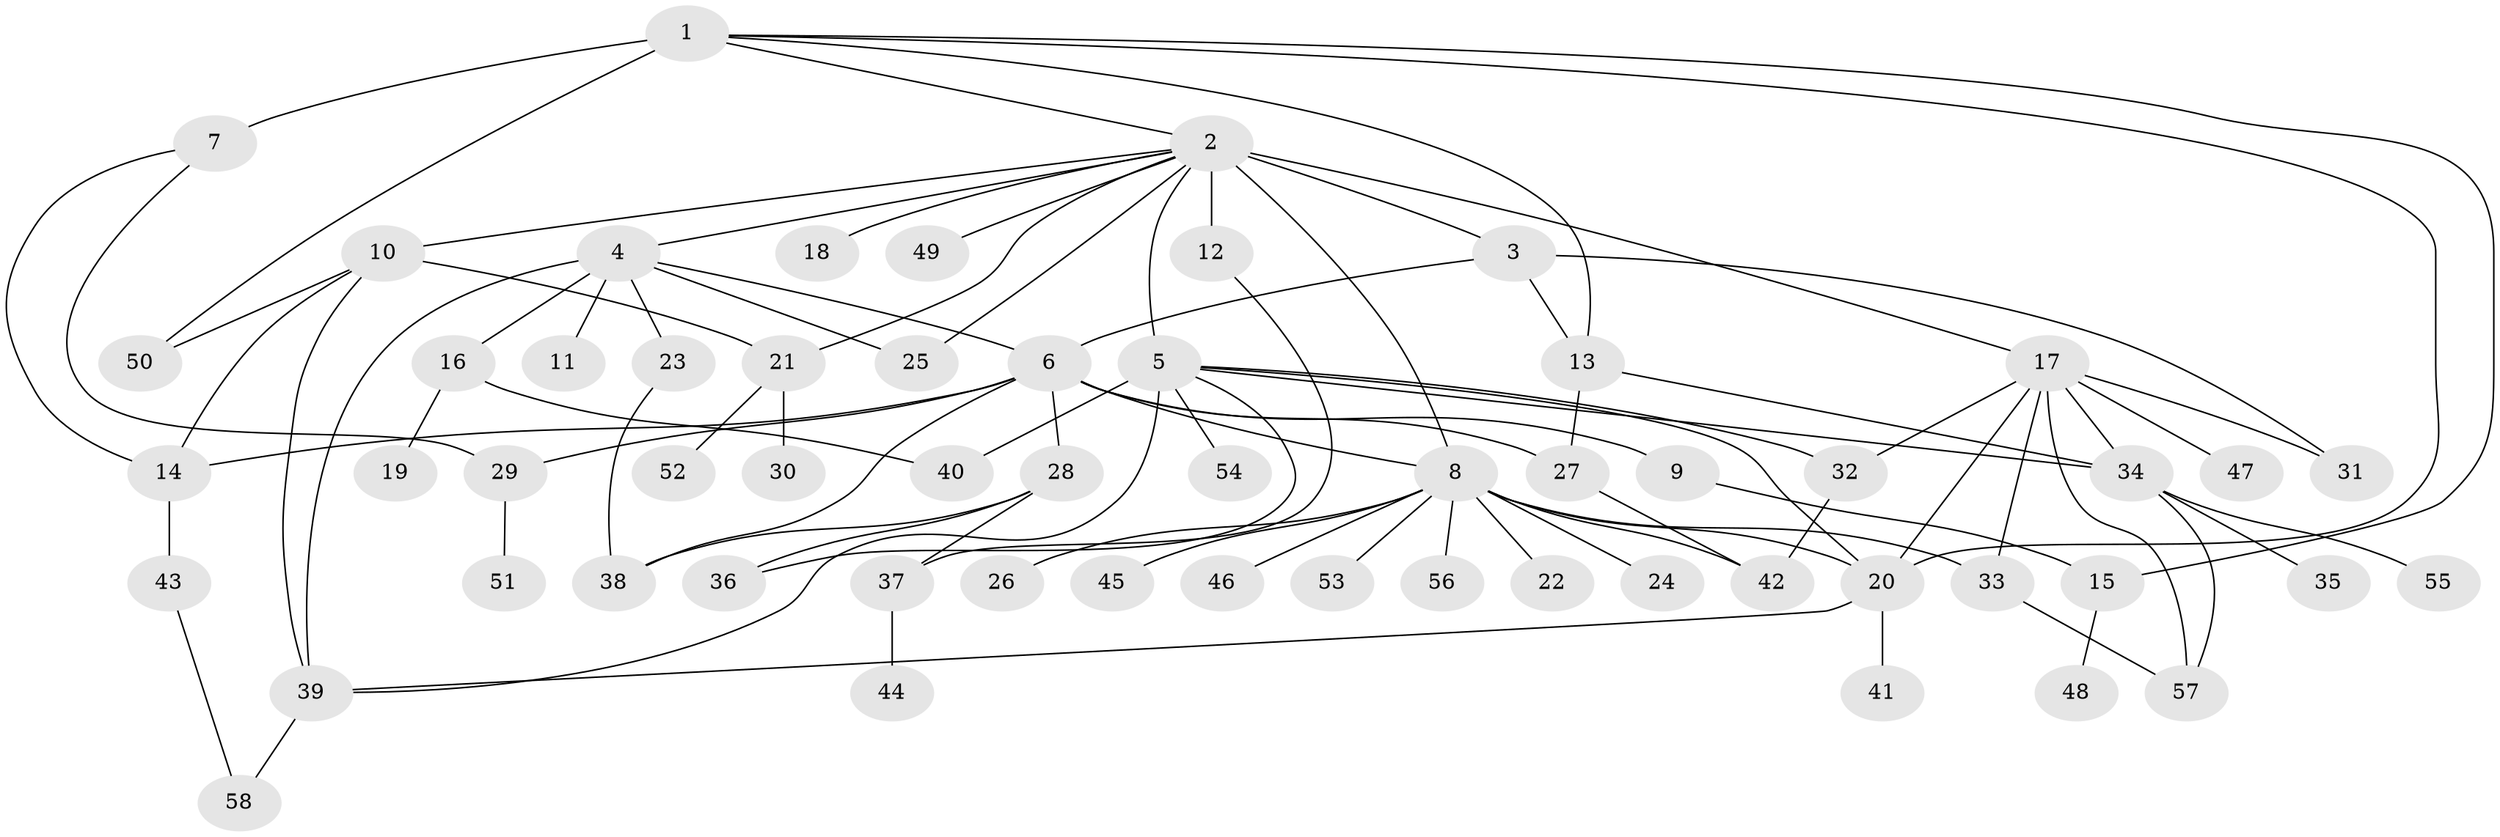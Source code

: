 // original degree distribution, {9: 0.008695652173913044, 21: 0.008695652173913044, 5: 0.02608695652173913, 11: 0.008695652173913044, 13: 0.008695652173913044, 4: 0.06956521739130435, 1: 0.5652173913043478, 14: 0.008695652173913044, 8: 0.008695652173913044, 2: 0.1391304347826087, 6: 0.034782608695652174, 3: 0.0782608695652174, 10: 0.008695652173913044, 7: 0.02608695652173913}
// Generated by graph-tools (version 1.1) at 2025/50/03/04/25 22:50:44]
// undirected, 58 vertices, 89 edges
graph export_dot {
  node [color=gray90,style=filled];
  1;
  2;
  3;
  4;
  5;
  6;
  7;
  8;
  9;
  10;
  11;
  12;
  13;
  14;
  15;
  16;
  17;
  18;
  19;
  20;
  21;
  22;
  23;
  24;
  25;
  26;
  27;
  28;
  29;
  30;
  31;
  32;
  33;
  34;
  35;
  36;
  37;
  38;
  39;
  40;
  41;
  42;
  43;
  44;
  45;
  46;
  47;
  48;
  49;
  50;
  51;
  52;
  53;
  54;
  55;
  56;
  57;
  58;
  1 -- 2 [weight=1.0];
  1 -- 7 [weight=3.0];
  1 -- 13 [weight=1.0];
  1 -- 15 [weight=1.0];
  1 -- 20 [weight=1.0];
  1 -- 50 [weight=1.0];
  2 -- 3 [weight=1.0];
  2 -- 4 [weight=1.0];
  2 -- 5 [weight=1.0];
  2 -- 8 [weight=1.0];
  2 -- 10 [weight=1.0];
  2 -- 12 [weight=7.0];
  2 -- 17 [weight=1.0];
  2 -- 18 [weight=1.0];
  2 -- 21 [weight=1.0];
  2 -- 25 [weight=1.0];
  2 -- 49 [weight=1.0];
  3 -- 6 [weight=1.0];
  3 -- 13 [weight=1.0];
  3 -- 31 [weight=1.0];
  4 -- 6 [weight=1.0];
  4 -- 11 [weight=2.0];
  4 -- 16 [weight=1.0];
  4 -- 23 [weight=1.0];
  4 -- 25 [weight=1.0];
  4 -- 39 [weight=1.0];
  5 -- 20 [weight=1.0];
  5 -- 32 [weight=1.0];
  5 -- 34 [weight=1.0];
  5 -- 36 [weight=1.0];
  5 -- 39 [weight=1.0];
  5 -- 40 [weight=5.0];
  5 -- 54 [weight=1.0];
  6 -- 8 [weight=1.0];
  6 -- 9 [weight=1.0];
  6 -- 14 [weight=1.0];
  6 -- 27 [weight=1.0];
  6 -- 28 [weight=2.0];
  6 -- 29 [weight=1.0];
  6 -- 38 [weight=1.0];
  7 -- 14 [weight=1.0];
  7 -- 29 [weight=1.0];
  8 -- 20 [weight=1.0];
  8 -- 22 [weight=1.0];
  8 -- 24 [weight=1.0];
  8 -- 26 [weight=1.0];
  8 -- 33 [weight=1.0];
  8 -- 42 [weight=1.0];
  8 -- 45 [weight=1.0];
  8 -- 46 [weight=1.0];
  8 -- 53 [weight=1.0];
  8 -- 56 [weight=1.0];
  9 -- 15 [weight=1.0];
  10 -- 14 [weight=1.0];
  10 -- 21 [weight=1.0];
  10 -- 39 [weight=1.0];
  10 -- 50 [weight=1.0];
  12 -- 37 [weight=1.0];
  13 -- 27 [weight=1.0];
  13 -- 34 [weight=1.0];
  14 -- 43 [weight=3.0];
  15 -- 48 [weight=1.0];
  16 -- 19 [weight=1.0];
  16 -- 40 [weight=1.0];
  17 -- 20 [weight=1.0];
  17 -- 31 [weight=1.0];
  17 -- 32 [weight=1.0];
  17 -- 33 [weight=1.0];
  17 -- 34 [weight=1.0];
  17 -- 47 [weight=2.0];
  17 -- 57 [weight=1.0];
  20 -- 39 [weight=1.0];
  20 -- 41 [weight=1.0];
  21 -- 30 [weight=2.0];
  21 -- 52 [weight=1.0];
  23 -- 38 [weight=1.0];
  27 -- 42 [weight=1.0];
  28 -- 36 [weight=1.0];
  28 -- 37 [weight=1.0];
  28 -- 38 [weight=2.0];
  29 -- 51 [weight=1.0];
  32 -- 42 [weight=1.0];
  33 -- 57 [weight=2.0];
  34 -- 35 [weight=2.0];
  34 -- 55 [weight=2.0];
  34 -- 57 [weight=1.0];
  37 -- 44 [weight=1.0];
  39 -- 58 [weight=1.0];
  43 -- 58 [weight=1.0];
}
